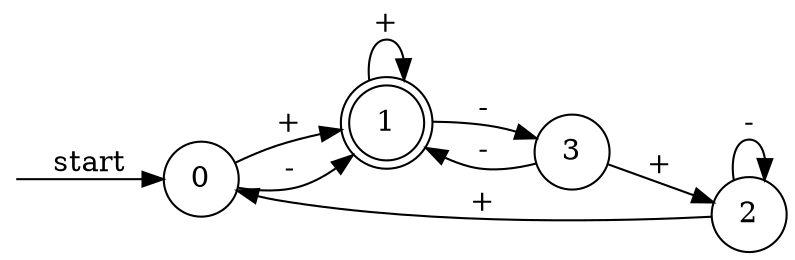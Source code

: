 digraph dfa {
    rankdir = LR;
    node [shape = circle];
    __start [style = invis, shape = point];
    __start -> "0" [ label = "start" ];
    node [shape = doublecircle]; "1"
    node [shape = circle];
    "2" -> "0" [ label = "+" ];
    "2" -> "2" [ label = "-" ];
    "1" -> "1" [ label = "+" ];
    "1" -> "3" [ label = "-" ];
    "3" -> "2" [ label = "+" ];
    "3" -> "1" [ label = "-" ];
    "0" -> "1" [ label = "+" ];
    "0" -> "1" [ label = "-" ];
}

